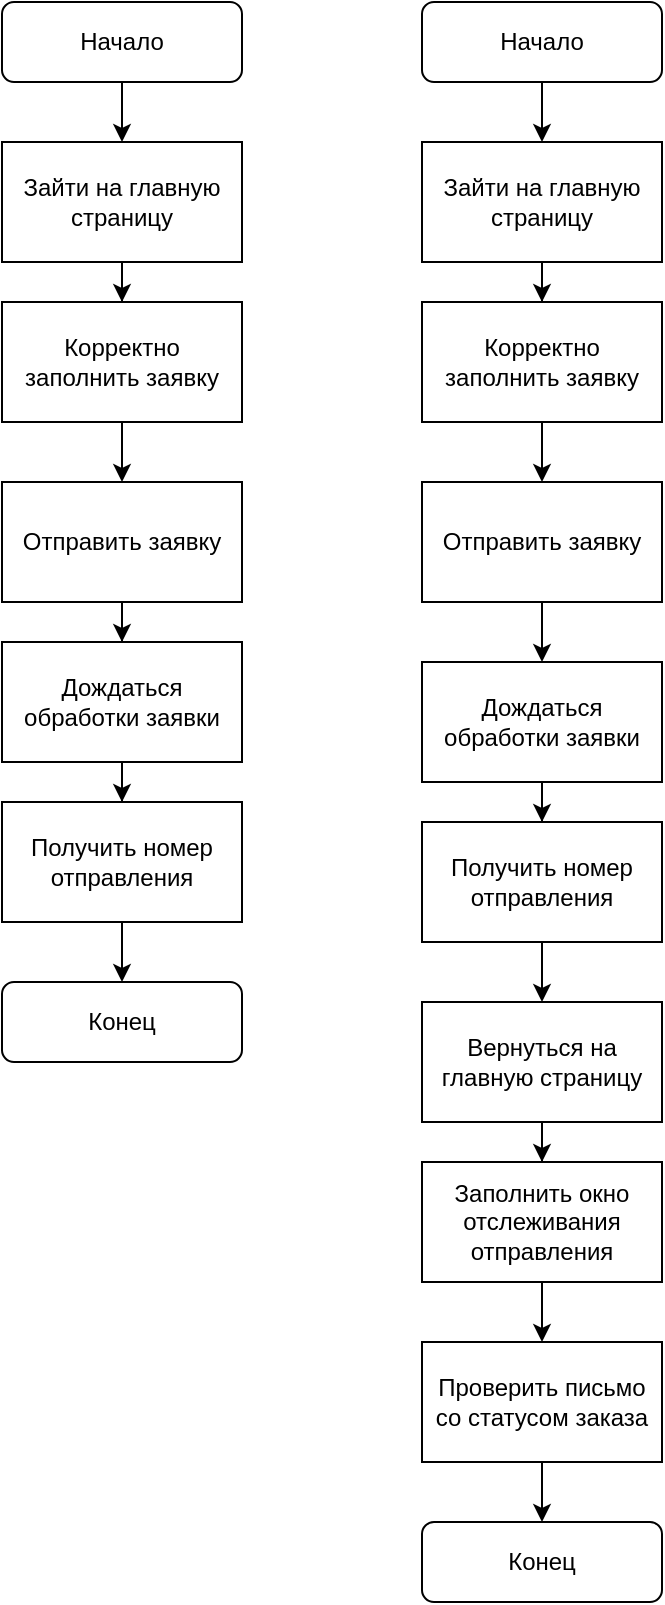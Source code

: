 <mxfile version="24.4.9" type="device">
  <diagram name="Page-1" id="gHH4GSUQKVi4WpGnKcGi">
    <mxGraphModel dx="1195" dy="650" grid="1" gridSize="10" guides="1" tooltips="1" connect="1" arrows="1" fold="1" page="1" pageScale="1" pageWidth="827" pageHeight="1169" math="0" shadow="0">
      <root>
        <mxCell id="0" />
        <mxCell id="1" parent="0" />
        <mxCell id="FBWrdLf614Sn97iH5hPn-186" style="edgeStyle=orthogonalEdgeStyle;rounded=0;orthogonalLoop=1;jettySize=auto;html=1;" edge="1" parent="1" source="FBWrdLf614Sn97iH5hPn-187" target="FBWrdLf614Sn97iH5hPn-190">
          <mxGeometry relative="1" as="geometry" />
        </mxCell>
        <mxCell id="FBWrdLf614Sn97iH5hPn-187" value="Начало" style="rounded=1;whiteSpace=wrap;html=1;" vertex="1" parent="1">
          <mxGeometry x="330" y="340" width="120" height="40" as="geometry" />
        </mxCell>
        <mxCell id="FBWrdLf614Sn97iH5hPn-188" value="Конец" style="rounded=1;whiteSpace=wrap;html=1;" vertex="1" parent="1">
          <mxGeometry x="330" y="830" width="120" height="40" as="geometry" />
        </mxCell>
        <mxCell id="FBWrdLf614Sn97iH5hPn-189" style="edgeStyle=orthogonalEdgeStyle;rounded=0;orthogonalLoop=1;jettySize=auto;html=1;" edge="1" parent="1" source="FBWrdLf614Sn97iH5hPn-190" target="FBWrdLf614Sn97iH5hPn-192">
          <mxGeometry relative="1" as="geometry" />
        </mxCell>
        <mxCell id="FBWrdLf614Sn97iH5hPn-190" value="Зайти на главную страницу" style="rounded=0;whiteSpace=wrap;html=1;" vertex="1" parent="1">
          <mxGeometry x="330" y="410" width="120" height="60" as="geometry" />
        </mxCell>
        <mxCell id="FBWrdLf614Sn97iH5hPn-191" style="edgeStyle=orthogonalEdgeStyle;rounded=0;orthogonalLoop=1;jettySize=auto;html=1;" edge="1" parent="1" source="FBWrdLf614Sn97iH5hPn-192" target="FBWrdLf614Sn97iH5hPn-194">
          <mxGeometry relative="1" as="geometry" />
        </mxCell>
        <mxCell id="FBWrdLf614Sn97iH5hPn-192" value="Корректно заполнить заявку" style="rounded=0;whiteSpace=wrap;html=1;" vertex="1" parent="1">
          <mxGeometry x="330" y="490" width="120" height="60" as="geometry" />
        </mxCell>
        <mxCell id="FBWrdLf614Sn97iH5hPn-193" style="edgeStyle=orthogonalEdgeStyle;rounded=0;orthogonalLoop=1;jettySize=auto;html=1;" edge="1" parent="1" source="FBWrdLf614Sn97iH5hPn-194" target="FBWrdLf614Sn97iH5hPn-196">
          <mxGeometry relative="1" as="geometry" />
        </mxCell>
        <mxCell id="FBWrdLf614Sn97iH5hPn-194" value="Отправить заявку" style="rounded=0;whiteSpace=wrap;html=1;" vertex="1" parent="1">
          <mxGeometry x="330" y="580" width="120" height="60" as="geometry" />
        </mxCell>
        <mxCell id="FBWrdLf614Sn97iH5hPn-195" style="edgeStyle=orthogonalEdgeStyle;rounded=0;orthogonalLoop=1;jettySize=auto;html=1;" edge="1" parent="1" source="FBWrdLf614Sn97iH5hPn-196" target="FBWrdLf614Sn97iH5hPn-198">
          <mxGeometry relative="1" as="geometry" />
        </mxCell>
        <mxCell id="FBWrdLf614Sn97iH5hPn-196" value="Дождаться обработки заявки" style="rounded=0;whiteSpace=wrap;html=1;" vertex="1" parent="1">
          <mxGeometry x="330" y="660" width="120" height="60" as="geometry" />
        </mxCell>
        <mxCell id="FBWrdLf614Sn97iH5hPn-197" style="edgeStyle=orthogonalEdgeStyle;rounded=0;orthogonalLoop=1;jettySize=auto;html=1;entryX=0.5;entryY=0;entryDx=0;entryDy=0;" edge="1" parent="1" source="FBWrdLf614Sn97iH5hPn-198" target="FBWrdLf614Sn97iH5hPn-188">
          <mxGeometry relative="1" as="geometry" />
        </mxCell>
        <mxCell id="FBWrdLf614Sn97iH5hPn-198" value="Получить номер отправления" style="rounded=0;whiteSpace=wrap;html=1;" vertex="1" parent="1">
          <mxGeometry x="330" y="740" width="120" height="60" as="geometry" />
        </mxCell>
        <mxCell id="FBWrdLf614Sn97iH5hPn-210" style="edgeStyle=orthogonalEdgeStyle;rounded=0;orthogonalLoop=1;jettySize=auto;html=1;" edge="1" parent="1" source="FBWrdLf614Sn97iH5hPn-199" target="FBWrdLf614Sn97iH5hPn-201">
          <mxGeometry relative="1" as="geometry" />
        </mxCell>
        <mxCell id="FBWrdLf614Sn97iH5hPn-199" value="Начало" style="rounded=1;whiteSpace=wrap;html=1;" vertex="1" parent="1">
          <mxGeometry x="540" y="340" width="120" height="40" as="geometry" />
        </mxCell>
        <mxCell id="FBWrdLf614Sn97iH5hPn-200" value="Конец" style="rounded=1;whiteSpace=wrap;html=1;" vertex="1" parent="1">
          <mxGeometry x="540" y="1100" width="120" height="40" as="geometry" />
        </mxCell>
        <mxCell id="FBWrdLf614Sn97iH5hPn-211" style="edgeStyle=orthogonalEdgeStyle;rounded=0;orthogonalLoop=1;jettySize=auto;html=1;" edge="1" parent="1" source="FBWrdLf614Sn97iH5hPn-201" target="FBWrdLf614Sn97iH5hPn-203">
          <mxGeometry relative="1" as="geometry" />
        </mxCell>
        <mxCell id="FBWrdLf614Sn97iH5hPn-201" value="Зайти на главную страницу" style="rounded=0;whiteSpace=wrap;html=1;" vertex="1" parent="1">
          <mxGeometry x="540" y="410" width="120" height="60" as="geometry" />
        </mxCell>
        <mxCell id="FBWrdLf614Sn97iH5hPn-212" style="edgeStyle=orthogonalEdgeStyle;rounded=0;orthogonalLoop=1;jettySize=auto;html=1;" edge="1" parent="1" source="FBWrdLf614Sn97iH5hPn-203" target="FBWrdLf614Sn97iH5hPn-204">
          <mxGeometry relative="1" as="geometry" />
        </mxCell>
        <mxCell id="FBWrdLf614Sn97iH5hPn-203" value="Корректно заполнить заявку" style="rounded=0;whiteSpace=wrap;html=1;" vertex="1" parent="1">
          <mxGeometry x="540" y="490" width="120" height="60" as="geometry" />
        </mxCell>
        <mxCell id="FBWrdLf614Sn97iH5hPn-213" style="edgeStyle=orthogonalEdgeStyle;rounded=0;orthogonalLoop=1;jettySize=auto;html=1;" edge="1" parent="1" source="FBWrdLf614Sn97iH5hPn-204" target="FBWrdLf614Sn97iH5hPn-205">
          <mxGeometry relative="1" as="geometry" />
        </mxCell>
        <mxCell id="FBWrdLf614Sn97iH5hPn-204" value="Отправить заявку" style="rounded=0;whiteSpace=wrap;html=1;" vertex="1" parent="1">
          <mxGeometry x="540" y="580" width="120" height="60" as="geometry" />
        </mxCell>
        <mxCell id="FBWrdLf614Sn97iH5hPn-214" style="edgeStyle=orthogonalEdgeStyle;rounded=0;orthogonalLoop=1;jettySize=auto;html=1;" edge="1" parent="1" source="FBWrdLf614Sn97iH5hPn-205" target="FBWrdLf614Sn97iH5hPn-206">
          <mxGeometry relative="1" as="geometry" />
        </mxCell>
        <mxCell id="FBWrdLf614Sn97iH5hPn-205" value="Дождаться обработки заявки" style="rounded=0;whiteSpace=wrap;html=1;" vertex="1" parent="1">
          <mxGeometry x="540" y="670" width="120" height="60" as="geometry" />
        </mxCell>
        <mxCell id="FBWrdLf614Sn97iH5hPn-215" style="edgeStyle=orthogonalEdgeStyle;rounded=0;orthogonalLoop=1;jettySize=auto;html=1;" edge="1" parent="1" source="FBWrdLf614Sn97iH5hPn-206" target="FBWrdLf614Sn97iH5hPn-207">
          <mxGeometry relative="1" as="geometry" />
        </mxCell>
        <mxCell id="FBWrdLf614Sn97iH5hPn-206" value="Получить номер отправления" style="rounded=0;whiteSpace=wrap;html=1;" vertex="1" parent="1">
          <mxGeometry x="540" y="750" width="120" height="60" as="geometry" />
        </mxCell>
        <mxCell id="FBWrdLf614Sn97iH5hPn-216" style="edgeStyle=orthogonalEdgeStyle;rounded=0;orthogonalLoop=1;jettySize=auto;html=1;" edge="1" parent="1" source="FBWrdLf614Sn97iH5hPn-207" target="FBWrdLf614Sn97iH5hPn-208">
          <mxGeometry relative="1" as="geometry" />
        </mxCell>
        <mxCell id="FBWrdLf614Sn97iH5hPn-207" value="Вернуться на главную страницу" style="rounded=0;whiteSpace=wrap;html=1;" vertex="1" parent="1">
          <mxGeometry x="540" y="840" width="120" height="60" as="geometry" />
        </mxCell>
        <mxCell id="FBWrdLf614Sn97iH5hPn-217" style="edgeStyle=orthogonalEdgeStyle;rounded=0;orthogonalLoop=1;jettySize=auto;html=1;" edge="1" parent="1" source="FBWrdLf614Sn97iH5hPn-208" target="FBWrdLf614Sn97iH5hPn-209">
          <mxGeometry relative="1" as="geometry" />
        </mxCell>
        <mxCell id="FBWrdLf614Sn97iH5hPn-208" value="Заполнить окно отслеживания отправления" style="rounded=0;whiteSpace=wrap;html=1;" vertex="1" parent="1">
          <mxGeometry x="540" y="920" width="120" height="60" as="geometry" />
        </mxCell>
        <mxCell id="FBWrdLf614Sn97iH5hPn-218" style="edgeStyle=orthogonalEdgeStyle;rounded=0;orthogonalLoop=1;jettySize=auto;html=1;entryX=0.5;entryY=0;entryDx=0;entryDy=0;" edge="1" parent="1" source="FBWrdLf614Sn97iH5hPn-209" target="FBWrdLf614Sn97iH5hPn-200">
          <mxGeometry relative="1" as="geometry" />
        </mxCell>
        <mxCell id="FBWrdLf614Sn97iH5hPn-209" value="Проверить письмо со статусом заказа" style="rounded=0;whiteSpace=wrap;html=1;" vertex="1" parent="1">
          <mxGeometry x="540" y="1010" width="120" height="60" as="geometry" />
        </mxCell>
      </root>
    </mxGraphModel>
  </diagram>
</mxfile>

